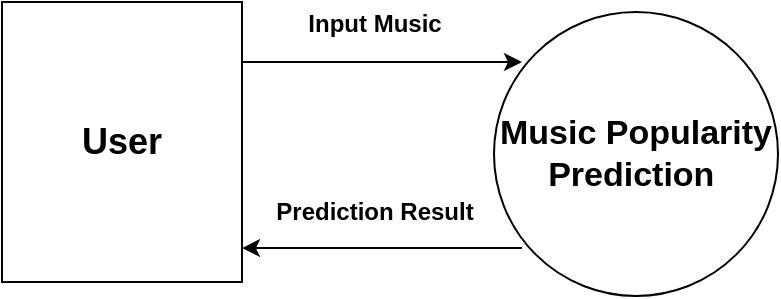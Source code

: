 <mxfile version="24.3.1" type="google">
  <diagram name="Page-1" id="38NrWXjYOh1t8qGZMtI1">
    <mxGraphModel grid="1" page="1" gridSize="10" guides="1" tooltips="1" connect="1" arrows="1" fold="1" pageScale="1" pageWidth="850" pageHeight="1100" math="0" shadow="0">
      <root>
        <mxCell id="0" />
        <mxCell id="1" parent="0" />
        <mxCell id="eBeT612BF1rM6WfNTTId-4" value="" style="edgeStyle=orthogonalEdgeStyle;rounded=0;orthogonalLoop=1;jettySize=auto;html=1;" edge="1" parent="1">
          <mxGeometry relative="1" as="geometry">
            <mxPoint x="330" y="460" as="sourcePoint" />
            <mxPoint x="470" y="460" as="targetPoint" />
          </mxGeometry>
        </mxCell>
        <mxCell id="eBeT612BF1rM6WfNTTId-5" value="&lt;font style=&quot;font-size: 12px;&quot;&gt;Input Music&lt;/font&gt;" style="edgeLabel;html=1;align=center;verticalAlign=middle;resizable=0;points=[];fontSize=17;fontStyle=1" vertex="1" connectable="0" parent="eBeT612BF1rM6WfNTTId-4">
          <mxGeometry x="-0.386" y="3" relative="1" as="geometry">
            <mxPoint x="23" y="-17" as="offset" />
          </mxGeometry>
        </mxCell>
        <mxCell id="eBeT612BF1rM6WfNTTId-1" value="&lt;span style=&quot;font-size: 18px;&quot;&gt;&lt;b&gt;User&lt;/b&gt;&lt;/span&gt;" style="rounded=0;whiteSpace=wrap;html=1;" vertex="1" parent="1">
          <mxGeometry x="210" y="430" width="120" height="140" as="geometry" />
        </mxCell>
        <mxCell id="eBeT612BF1rM6WfNTTId-2" value="&lt;b&gt;&lt;font style=&quot;font-size: 17px;&quot;&gt;Music Popularity Prediction&amp;nbsp;&lt;/font&gt;&lt;/b&gt;" style="ellipse;whiteSpace=wrap;html=1;" vertex="1" parent="1">
          <mxGeometry x="456" y="435" width="142" height="142" as="geometry" />
        </mxCell>
        <mxCell id="Clr7wKazgpy2h4SdV45y-3" value="" style="endArrow=classic;html=1;rounded=0;entryX=1.025;entryY=0.887;entryDx=0;entryDy=0;entryPerimeter=0;" edge="1" parent="1">
          <mxGeometry width="50" height="50" relative="1" as="geometry">
            <mxPoint x="470" y="553" as="sourcePoint" />
            <mxPoint x="330" y="553.05" as="targetPoint" />
          </mxGeometry>
        </mxCell>
        <mxCell id="Clr7wKazgpy2h4SdV45y-4" value="&lt;b&gt;Prediction&amp;nbsp;&lt;span style=&quot;background-color: rgb(255, 255, 255);&quot;&gt;&lt;font style=&quot;font-size: 12px;&quot;&gt;Result&lt;/font&gt;&lt;/span&gt;&lt;/b&gt;" style="text;html=1;align=center;verticalAlign=middle;resizable=0;points=[];autosize=1;strokeColor=none;fillColor=none;" vertex="1" parent="1">
          <mxGeometry x="336" y="520" width="120" height="30" as="geometry" />
        </mxCell>
      </root>
    </mxGraphModel>
  </diagram>
</mxfile>
